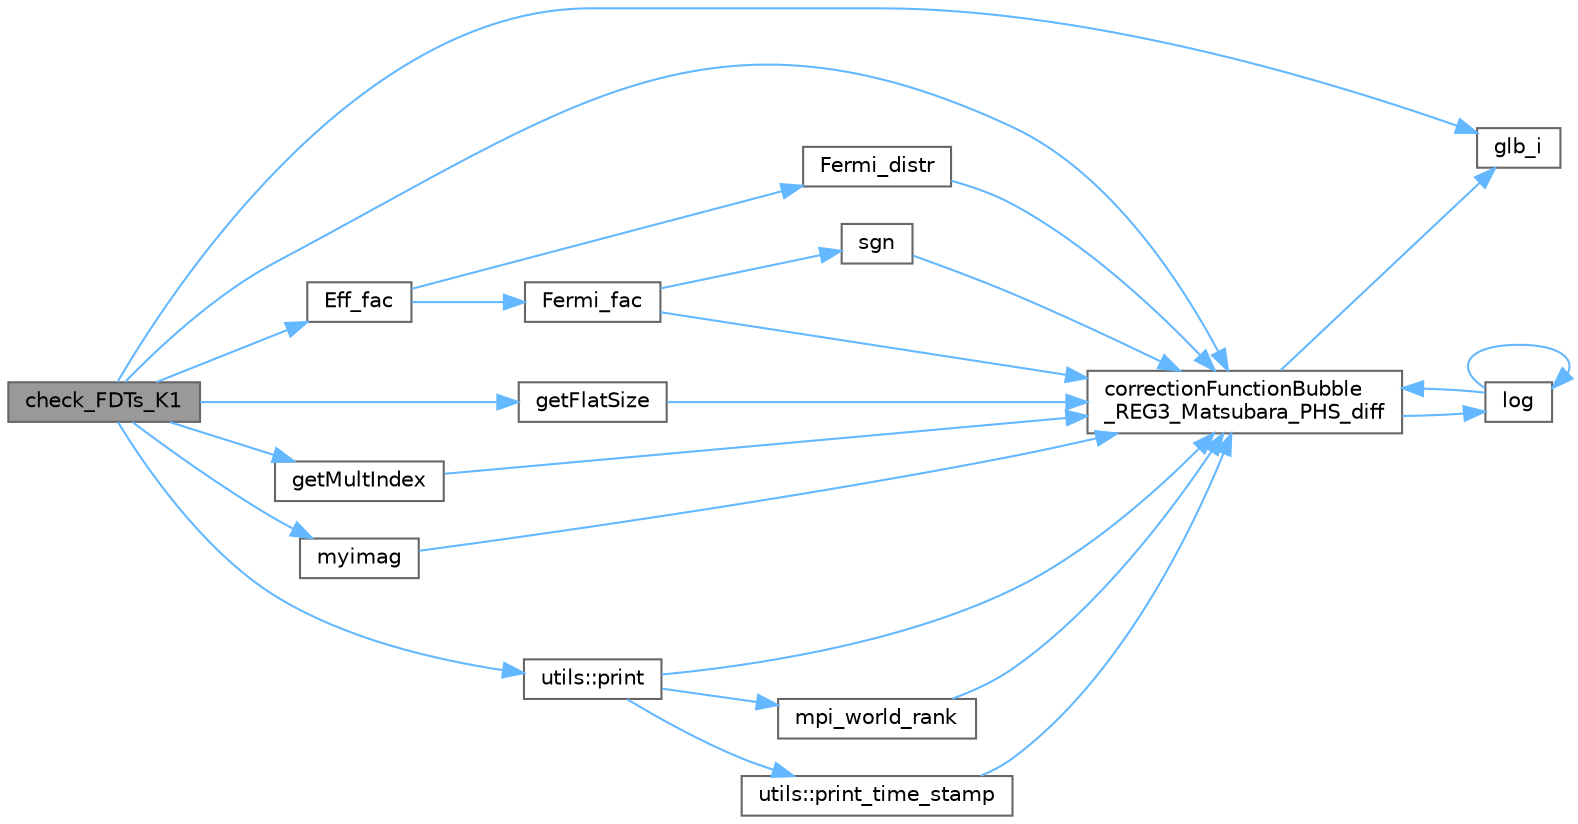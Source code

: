 digraph "check_FDTs_K1"
{
 // INTERACTIVE_SVG=YES
 // LATEX_PDF_SIZE
  bgcolor="transparent";
  edge [fontname=Helvetica,fontsize=10,labelfontname=Helvetica,labelfontsize=10];
  node [fontname=Helvetica,fontsize=10,shape=box,height=0.2,width=0.4];
  rankdir="LR";
  Node1 [id="Node000001",label="check_FDTs_K1",height=0.2,width=0.4,color="gray40", fillcolor="grey60", style="filled", fontcolor="black",tooltip="deprecated"];
  Node1 -> Node2 [id="edge1_Node000001_Node000002",color="steelblue1",style="solid",tooltip=" "];
  Node2 [id="Node000002",label="correctionFunctionBubble\l_REG3_Matsubara_PHS_diff",height=0.2,width=0.4,color="grey40", fillcolor="white", style="filled",URL="$dd/dea/bubble__corrections_8hpp.html#aff27784f97591f505f77ff0065ab57af",tooltip=" "];
  Node2 -> Node3 [id="edge2_Node000002_Node000003",color="steelblue1",style="solid",tooltip=" "];
  Node3 [id="Node000003",label="glb_i",height=0.2,width=0.4,color="grey40", fillcolor="white", style="filled",URL="$d7/d59/data__structures_8hpp.html#ae0c8f095bd2588bb4d374b002c94a90d",tooltip=" "];
  Node2 -> Node4 [id="edge3_Node000002_Node000004",color="steelblue1",style="solid",tooltip=" "];
  Node4 [id="Node000004",label="log",height=0.2,width=0.4,color="grey40", fillcolor="white", style="filled",URL="$d7/d43/KramersKronig_8c_09_09.html#ad9512117c829517886f44895ef9ece90",tooltip=" "];
  Node4 -> Node2 [id="edge4_Node000004_Node000002",color="steelblue1",style="solid",tooltip=" "];
  Node4 -> Node4 [id="edge5_Node000004_Node000004",color="steelblue1",style="solid",tooltip=" "];
  Node1 -> Node5 [id="edge6_Node000001_Node000005",color="steelblue1",style="solid",tooltip=" "];
  Node5 [id="Node000005",label="Eff_fac",height=0.2,width=0.4,color="grey40", fillcolor="white", style="filled",URL="$de/d5d/propagator_8c_09_09.html#ad4ac30553ec90ced0033be4512c3ffd9",tooltip=" "];
  Node5 -> Node6 [id="edge7_Node000005_Node000006",color="steelblue1",style="solid",tooltip=" "];
  Node6 [id="Node000006",label="Fermi_distr",height=0.2,width=0.4,color="grey40", fillcolor="white", style="filled",URL="$de/d5d/propagator_8c_09_09.html#aaa16e5a816b9a56cc9ef2c8101725ef3",tooltip=" "];
  Node6 -> Node2 [id="edge8_Node000006_Node000002",color="steelblue1",style="solid",tooltip=" "];
  Node5 -> Node7 [id="edge9_Node000005_Node000007",color="steelblue1",style="solid",tooltip=" "];
  Node7 [id="Node000007",label="Fermi_fac",height=0.2,width=0.4,color="grey40", fillcolor="white", style="filled",URL="$de/d5d/propagator_8c_09_09.html#a82ecb2fda37c3bedbb8dd4cfa1aa47cf",tooltip=" "];
  Node7 -> Node2 [id="edge10_Node000007_Node000002",color="steelblue1",style="solid",tooltip=" "];
  Node7 -> Node8 [id="edge11_Node000007_Node000008",color="steelblue1",style="solid",tooltip=" "];
  Node8 [id="Node000008",label="sgn",height=0.2,width=0.4,color="grey40", fillcolor="white", style="filled",URL="$df/d31/math__utils_8c_09_09.html#ae36d92596d8ec0a89dfa3bdc9ab693f7",tooltip=" "];
  Node8 -> Node2 [id="edge12_Node000008_Node000002",color="steelblue1",style="solid",tooltip=" "];
  Node1 -> Node9 [id="edge13_Node000001_Node000009",color="steelblue1",style="solid",tooltip=" "];
  Node9 [id="Node000009",label="getFlatSize",height=0.2,width=0.4,color="grey40", fillcolor="white", style="filled",URL="$de/dbb/math__utils_8hpp.html#a0bb20dce81d05d42cbea49416726ad27",tooltip=" "];
  Node9 -> Node2 [id="edge14_Node000009_Node000002",color="steelblue1",style="solid",tooltip=" "];
  Node1 -> Node10 [id="edge15_Node000001_Node000010",color="steelblue1",style="solid",tooltip=" "];
  Node10 [id="Node000010",label="getMultIndex",height=0.2,width=0.4,color="grey40", fillcolor="white", style="filled",URL="$de/dbb/math__utils_8hpp.html#a44e5552f932a6d11b1ee87a7229f2e5d",tooltip=" "];
  Node10 -> Node2 [id="edge16_Node000010_Node000002",color="steelblue1",style="solid",tooltip=" "];
  Node1 -> Node3 [id="edge17_Node000001_Node000003",color="steelblue1",style="solid",tooltip=" "];
  Node1 -> Node11 [id="edge18_Node000001_Node000011",color="steelblue1",style="solid",tooltip=" "];
  Node11 [id="Node000011",label="myimag",height=0.2,width=0.4,color="grey40", fillcolor="white", style="filled",URL="$d7/d59/data__structures_8hpp.html#a82028e090d16388546ad4cf24976497e",tooltip=" "];
  Node11 -> Node2 [id="edge19_Node000011_Node000002",color="steelblue1",style="solid",tooltip=" "];
  Node1 -> Node12 [id="edge20_Node000001_Node000012",color="steelblue1",style="solid",tooltip=" "];
  Node12 [id="Node000012",label="utils::print",height=0.2,width=0.4,color="grey40", fillcolor="white", style="filled",URL="$d6/d84/namespaceutils.html#ad566cc1586ac4598d5823caa71620eb5",tooltip=" "];
  Node12 -> Node2 [id="edge21_Node000012_Node000002",color="steelblue1",style="solid",tooltip=" "];
  Node12 -> Node13 [id="edge22_Node000012_Node000013",color="steelblue1",style="solid",tooltip=" "];
  Node13 [id="Node000013",label="mpi_world_rank",height=0.2,width=0.4,color="grey40", fillcolor="white", style="filled",URL="$d4/dda/mpi__setup_8c_09_09.html#a191972e98e51a56d90e8e5f750496c7d",tooltip=" "];
  Node13 -> Node2 [id="edge23_Node000013_Node000002",color="steelblue1",style="solid",tooltip=" "];
  Node12 -> Node14 [id="edge24_Node000012_Node000014",color="steelblue1",style="solid",tooltip=" "];
  Node14 [id="Node000014",label="utils::print_time_stamp",height=0.2,width=0.4,color="grey40", fillcolor="white", style="filled",URL="$d6/d84/namespaceutils.html#ac76a8cfe22f29cfa7738ebd9972f60c8",tooltip=" "];
  Node14 -> Node2 [id="edge25_Node000014_Node000002",color="steelblue1",style="solid",tooltip=" "];
}
